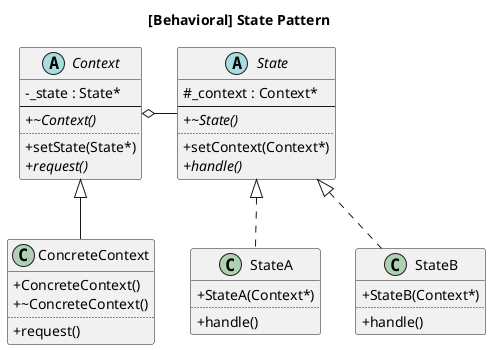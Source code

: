 @startuml
'!pragma layout smetana
skinparam classAttributeIconSize 0

title [Behavioral] State Pattern

abstract Context {
  - _state : State*
  --
  + {abstract} ~Context()
  ..
  + setState(State*)
  + {abstract} request()
}
class ConcreteContext {
  + ConcreteContext()
  + ~ConcreteContext()
  ..
  + request()
}


abstract State {
  # _context : Context*
  --
  + {abstract} ~State()
  ..
  + setContext(Context*)
  + {abstract} handle()
}
class StateA {
  + StateA(Context*)
  ..
  + handle()
}
class StateB {
  + StateB(Context*)
  ..
  + handle()
}

Context o- State
Context <|-- ConcreteContext
State <|.. StateA
State <|.. StateB

hide empty members

@enduml

